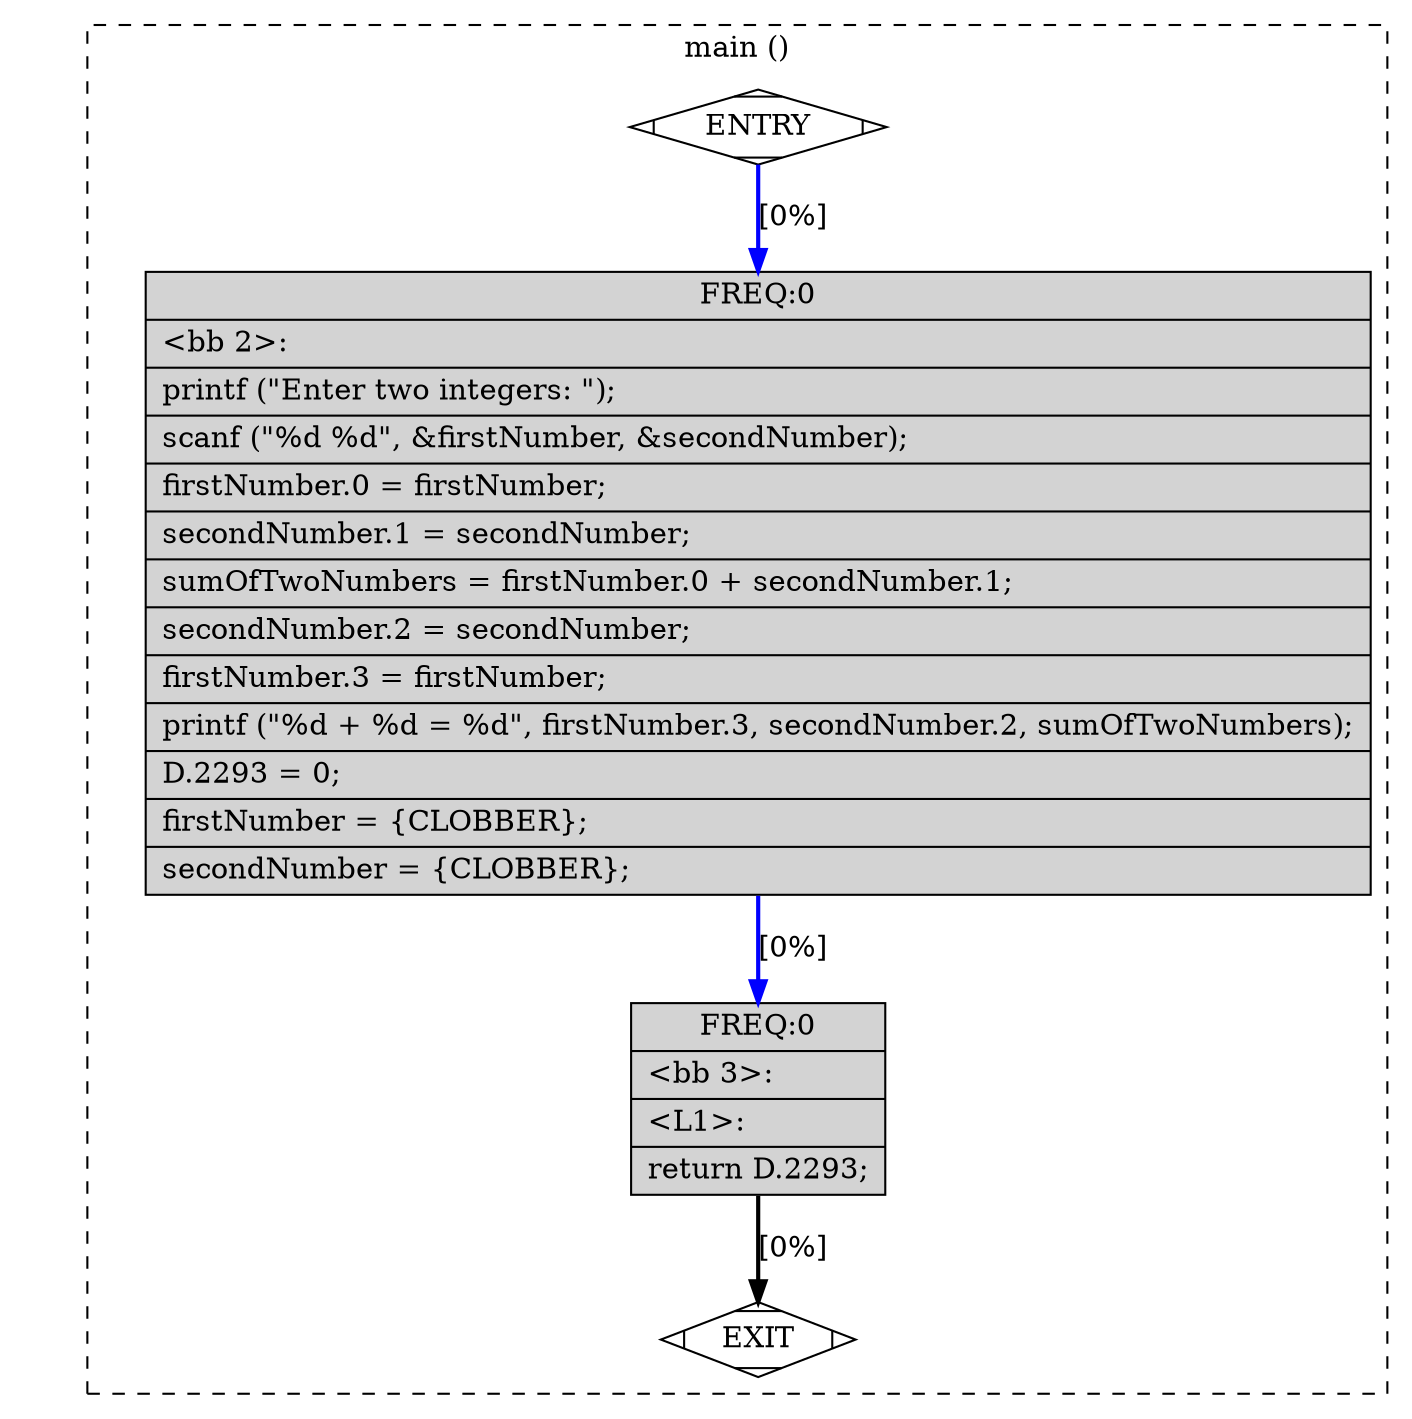 digraph "sample.c.017t.fixup_cfg1" {
overlap=false;
subgraph "cluster_main" {
	style="dashed";
	color="black";
	label="main ()";
	fn_0_basic_block_0 [shape=Mdiamond,style=filled,fillcolor=white,label="ENTRY"];

	fn_0_basic_block_1 [shape=Mdiamond,style=filled,fillcolor=white,label="EXIT"];

	fn_0_basic_block_2 [shape=record,style=filled,fillcolor=lightgrey,label="{ FREQ:0 |\<bb\ 2\>:\l\
|printf\ (\"Enter\ two\ integers:\ \");\l\
|scanf\ (\"%d\ %d\",\ &firstNumber,\ &secondNumber);\l\
|firstNumber.0\ =\ firstNumber;\l\
|secondNumber.1\ =\ secondNumber;\l\
|sumOfTwoNumbers\ =\ firstNumber.0\ +\ secondNumber.1;\l\
|secondNumber.2\ =\ secondNumber;\l\
|firstNumber.3\ =\ firstNumber;\l\
|printf\ (\"%d\ +\ %d\ =\ %d\",\ firstNumber.3,\ secondNumber.2,\ sumOfTwoNumbers);\l\
|D.2293\ =\ 0;\l\
|firstNumber\ =\ \{CLOBBER\};\l\
|secondNumber\ =\ \{CLOBBER\};\l\
}"];

	fn_0_basic_block_3 [shape=record,style=filled,fillcolor=lightgrey,label="{ FREQ:0 |\<bb\ 3\>:\l\
|\<L1\>:\l\
|return\ D.2293;\l\
}"];

	fn_0_basic_block_0:s -> fn_0_basic_block_2:n [style="solid,bold",color=blue,weight=100,constraint=true, label="[0%]"];
	fn_0_basic_block_2:s -> fn_0_basic_block_3:n [style="solid,bold",color=blue,weight=100,constraint=true, label="[0%]"];
	fn_0_basic_block_3:s -> fn_0_basic_block_1:n [style="solid,bold",color=black,weight=10,constraint=true, label="[0%]"];
	fn_0_basic_block_0:s -> fn_0_basic_block_1:n [style="invis",constraint=true];
}
}
